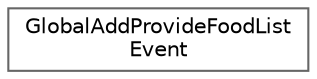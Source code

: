 digraph "クラス階層図"
{
 // LATEX_PDF_SIZE
  bgcolor="transparent";
  edge [fontname=Helvetica,fontsize=10,labelfontname=Helvetica,labelfontsize=10];
  node [fontname=Helvetica,fontsize=10,shape=box,height=0.2,width=0.4];
  rankdir="LR";
  Node0 [id="Node000000",label="GlobalAddProvideFoodList\lEvent",height=0.2,width=0.4,color="grey40", fillcolor="white", style="filled",URL="$class_global_add_provide_food_list_event.html",tooltip="料理追加時のイベント"];
}
